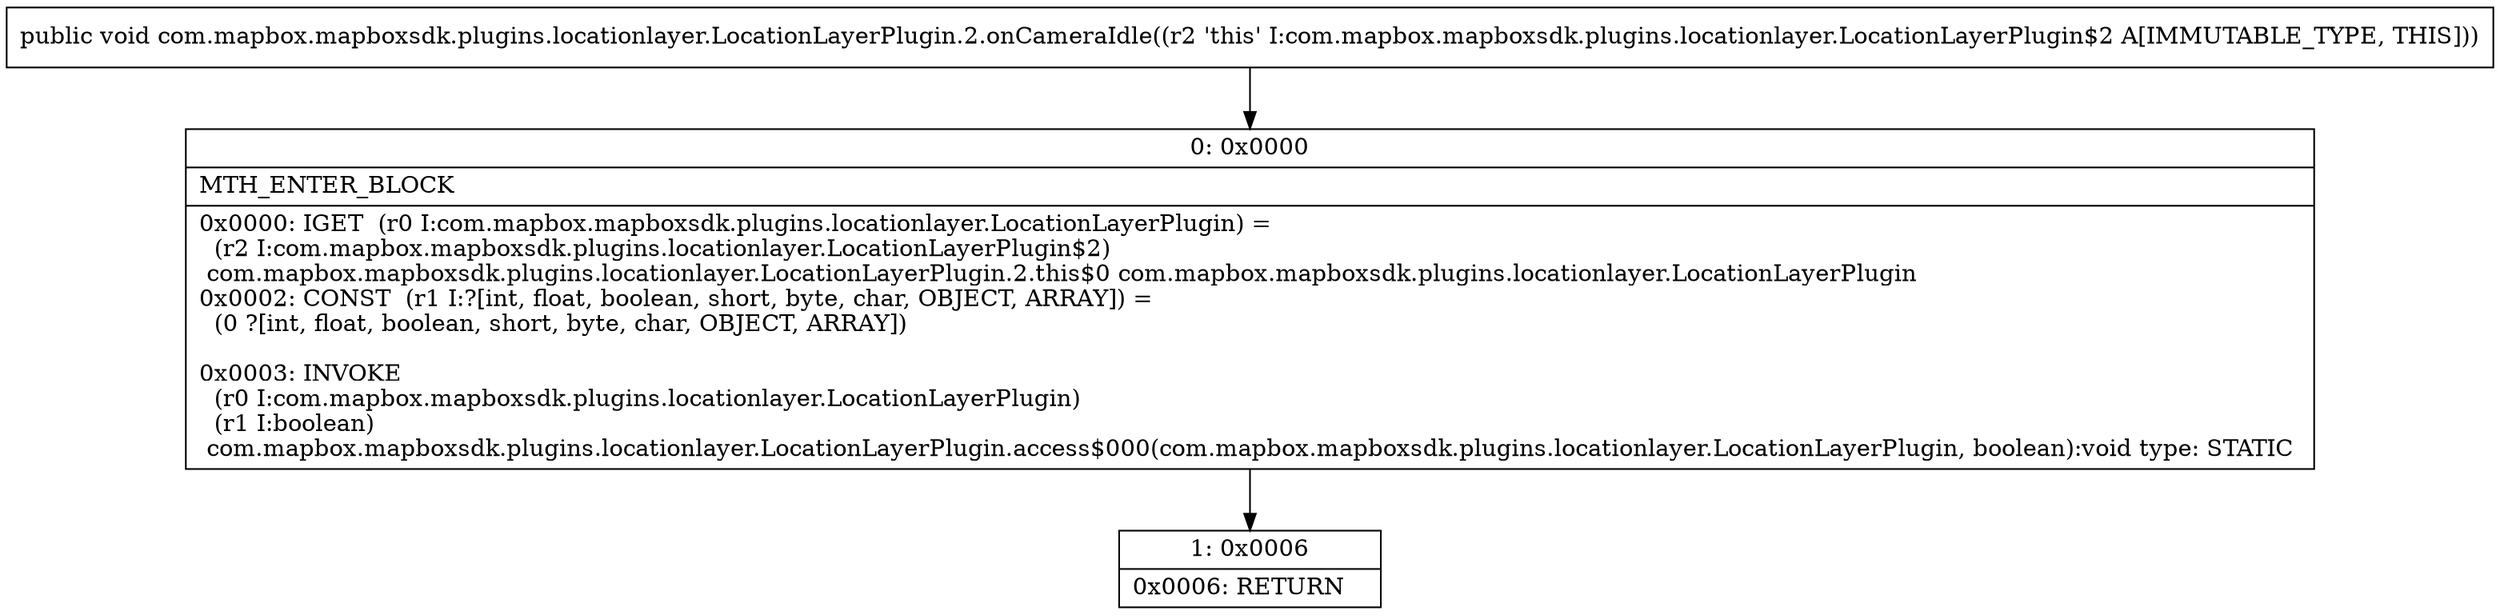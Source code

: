 digraph "CFG forcom.mapbox.mapboxsdk.plugins.locationlayer.LocationLayerPlugin.2.onCameraIdle()V" {
Node_0 [shape=record,label="{0\:\ 0x0000|MTH_ENTER_BLOCK\l|0x0000: IGET  (r0 I:com.mapbox.mapboxsdk.plugins.locationlayer.LocationLayerPlugin) = \l  (r2 I:com.mapbox.mapboxsdk.plugins.locationlayer.LocationLayerPlugin$2)\l com.mapbox.mapboxsdk.plugins.locationlayer.LocationLayerPlugin.2.this$0 com.mapbox.mapboxsdk.plugins.locationlayer.LocationLayerPlugin \l0x0002: CONST  (r1 I:?[int, float, boolean, short, byte, char, OBJECT, ARRAY]) = \l  (0 ?[int, float, boolean, short, byte, char, OBJECT, ARRAY])\l \l0x0003: INVOKE  \l  (r0 I:com.mapbox.mapboxsdk.plugins.locationlayer.LocationLayerPlugin)\l  (r1 I:boolean)\l com.mapbox.mapboxsdk.plugins.locationlayer.LocationLayerPlugin.access$000(com.mapbox.mapboxsdk.plugins.locationlayer.LocationLayerPlugin, boolean):void type: STATIC \l}"];
Node_1 [shape=record,label="{1\:\ 0x0006|0x0006: RETURN   \l}"];
MethodNode[shape=record,label="{public void com.mapbox.mapboxsdk.plugins.locationlayer.LocationLayerPlugin.2.onCameraIdle((r2 'this' I:com.mapbox.mapboxsdk.plugins.locationlayer.LocationLayerPlugin$2 A[IMMUTABLE_TYPE, THIS])) }"];
MethodNode -> Node_0;
Node_0 -> Node_1;
}

